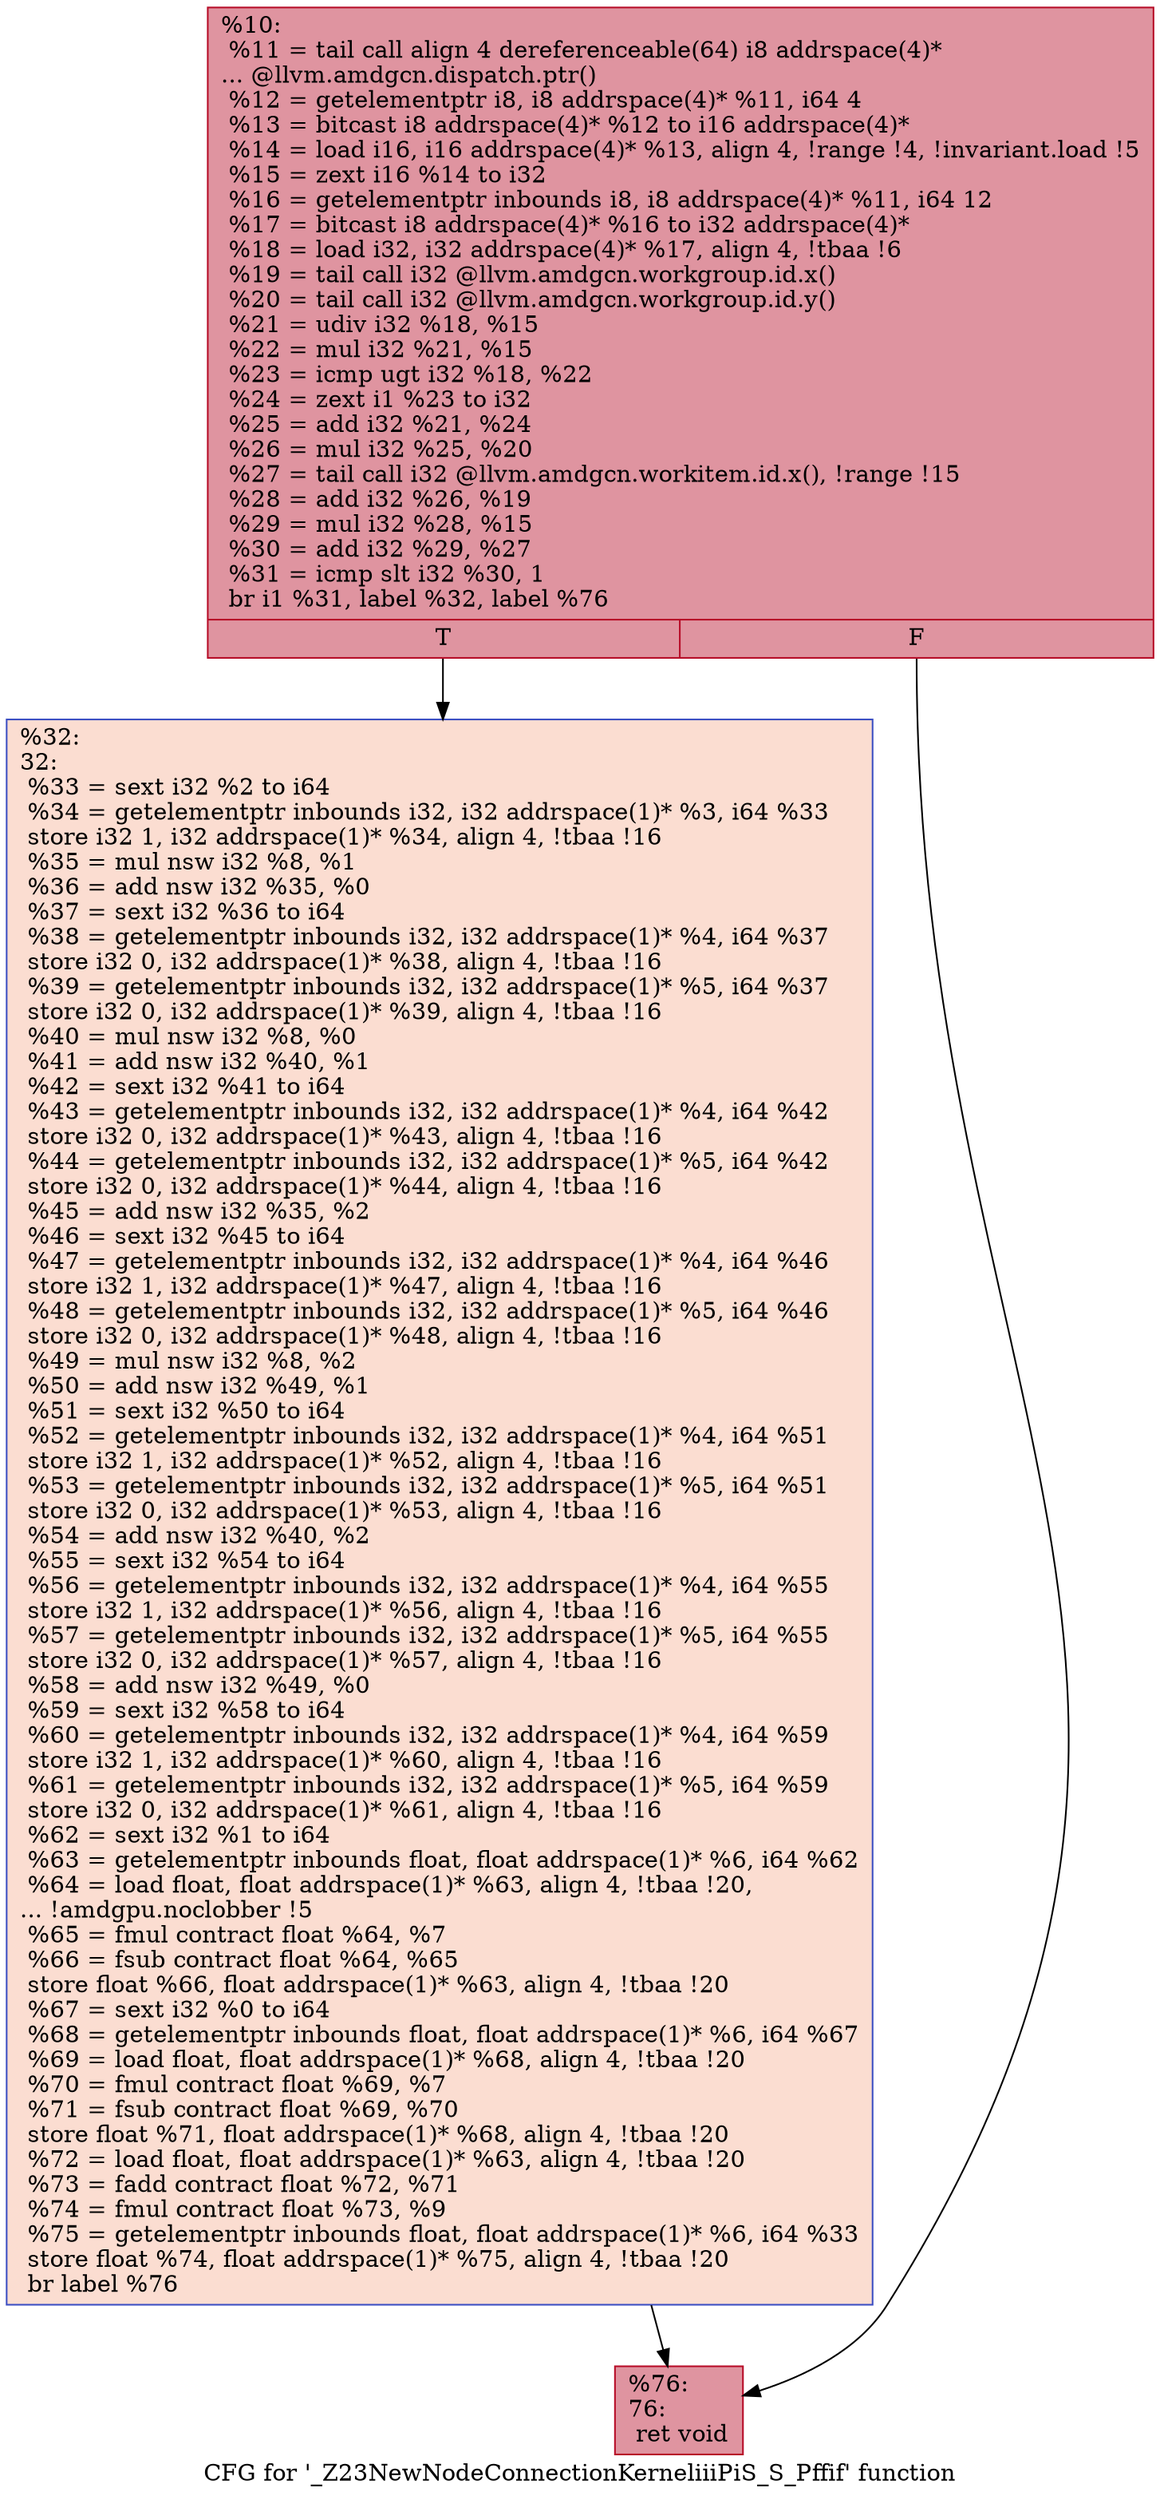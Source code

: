 digraph "CFG for '_Z23NewNodeConnectionKerneliiiPiS_S_Pffif' function" {
	label="CFG for '_Z23NewNodeConnectionKerneliiiPiS_S_Pffif' function";

	Node0x5921290 [shape=record,color="#b70d28ff", style=filled, fillcolor="#b70d2870",label="{%10:\l  %11 = tail call align 4 dereferenceable(64) i8 addrspace(4)*\l... @llvm.amdgcn.dispatch.ptr()\l  %12 = getelementptr i8, i8 addrspace(4)* %11, i64 4\l  %13 = bitcast i8 addrspace(4)* %12 to i16 addrspace(4)*\l  %14 = load i16, i16 addrspace(4)* %13, align 4, !range !4, !invariant.load !5\l  %15 = zext i16 %14 to i32\l  %16 = getelementptr inbounds i8, i8 addrspace(4)* %11, i64 12\l  %17 = bitcast i8 addrspace(4)* %16 to i32 addrspace(4)*\l  %18 = load i32, i32 addrspace(4)* %17, align 4, !tbaa !6\l  %19 = tail call i32 @llvm.amdgcn.workgroup.id.x()\l  %20 = tail call i32 @llvm.amdgcn.workgroup.id.y()\l  %21 = udiv i32 %18, %15\l  %22 = mul i32 %21, %15\l  %23 = icmp ugt i32 %18, %22\l  %24 = zext i1 %23 to i32\l  %25 = add i32 %21, %24\l  %26 = mul i32 %25, %20\l  %27 = tail call i32 @llvm.amdgcn.workitem.id.x(), !range !15\l  %28 = add i32 %26, %19\l  %29 = mul i32 %28, %15\l  %30 = add i32 %29, %27\l  %31 = icmp slt i32 %30, 1\l  br i1 %31, label %32, label %76\l|{<s0>T|<s1>F}}"];
	Node0x5921290:s0 -> Node0x59248b0;
	Node0x5921290:s1 -> Node0x5924940;
	Node0x59248b0 [shape=record,color="#3d50c3ff", style=filled, fillcolor="#f7b39670",label="{%32:\l32:                                               \l  %33 = sext i32 %2 to i64\l  %34 = getelementptr inbounds i32, i32 addrspace(1)* %3, i64 %33\l  store i32 1, i32 addrspace(1)* %34, align 4, !tbaa !16\l  %35 = mul nsw i32 %8, %1\l  %36 = add nsw i32 %35, %0\l  %37 = sext i32 %36 to i64\l  %38 = getelementptr inbounds i32, i32 addrspace(1)* %4, i64 %37\l  store i32 0, i32 addrspace(1)* %38, align 4, !tbaa !16\l  %39 = getelementptr inbounds i32, i32 addrspace(1)* %5, i64 %37\l  store i32 0, i32 addrspace(1)* %39, align 4, !tbaa !16\l  %40 = mul nsw i32 %8, %0\l  %41 = add nsw i32 %40, %1\l  %42 = sext i32 %41 to i64\l  %43 = getelementptr inbounds i32, i32 addrspace(1)* %4, i64 %42\l  store i32 0, i32 addrspace(1)* %43, align 4, !tbaa !16\l  %44 = getelementptr inbounds i32, i32 addrspace(1)* %5, i64 %42\l  store i32 0, i32 addrspace(1)* %44, align 4, !tbaa !16\l  %45 = add nsw i32 %35, %2\l  %46 = sext i32 %45 to i64\l  %47 = getelementptr inbounds i32, i32 addrspace(1)* %4, i64 %46\l  store i32 1, i32 addrspace(1)* %47, align 4, !tbaa !16\l  %48 = getelementptr inbounds i32, i32 addrspace(1)* %5, i64 %46\l  store i32 0, i32 addrspace(1)* %48, align 4, !tbaa !16\l  %49 = mul nsw i32 %8, %2\l  %50 = add nsw i32 %49, %1\l  %51 = sext i32 %50 to i64\l  %52 = getelementptr inbounds i32, i32 addrspace(1)* %4, i64 %51\l  store i32 1, i32 addrspace(1)* %52, align 4, !tbaa !16\l  %53 = getelementptr inbounds i32, i32 addrspace(1)* %5, i64 %51\l  store i32 0, i32 addrspace(1)* %53, align 4, !tbaa !16\l  %54 = add nsw i32 %40, %2\l  %55 = sext i32 %54 to i64\l  %56 = getelementptr inbounds i32, i32 addrspace(1)* %4, i64 %55\l  store i32 1, i32 addrspace(1)* %56, align 4, !tbaa !16\l  %57 = getelementptr inbounds i32, i32 addrspace(1)* %5, i64 %55\l  store i32 0, i32 addrspace(1)* %57, align 4, !tbaa !16\l  %58 = add nsw i32 %49, %0\l  %59 = sext i32 %58 to i64\l  %60 = getelementptr inbounds i32, i32 addrspace(1)* %4, i64 %59\l  store i32 1, i32 addrspace(1)* %60, align 4, !tbaa !16\l  %61 = getelementptr inbounds i32, i32 addrspace(1)* %5, i64 %59\l  store i32 0, i32 addrspace(1)* %61, align 4, !tbaa !16\l  %62 = sext i32 %1 to i64\l  %63 = getelementptr inbounds float, float addrspace(1)* %6, i64 %62\l  %64 = load float, float addrspace(1)* %63, align 4, !tbaa !20,\l... !amdgpu.noclobber !5\l  %65 = fmul contract float %64, %7\l  %66 = fsub contract float %64, %65\l  store float %66, float addrspace(1)* %63, align 4, !tbaa !20\l  %67 = sext i32 %0 to i64\l  %68 = getelementptr inbounds float, float addrspace(1)* %6, i64 %67\l  %69 = load float, float addrspace(1)* %68, align 4, !tbaa !20\l  %70 = fmul contract float %69, %7\l  %71 = fsub contract float %69, %70\l  store float %71, float addrspace(1)* %68, align 4, !tbaa !20\l  %72 = load float, float addrspace(1)* %63, align 4, !tbaa !20\l  %73 = fadd contract float %72, %71\l  %74 = fmul contract float %73, %9\l  %75 = getelementptr inbounds float, float addrspace(1)* %6, i64 %33\l  store float %74, float addrspace(1)* %75, align 4, !tbaa !20\l  br label %76\l}"];
	Node0x59248b0 -> Node0x5924940;
	Node0x5924940 [shape=record,color="#b70d28ff", style=filled, fillcolor="#b70d2870",label="{%76:\l76:                                               \l  ret void\l}"];
}
